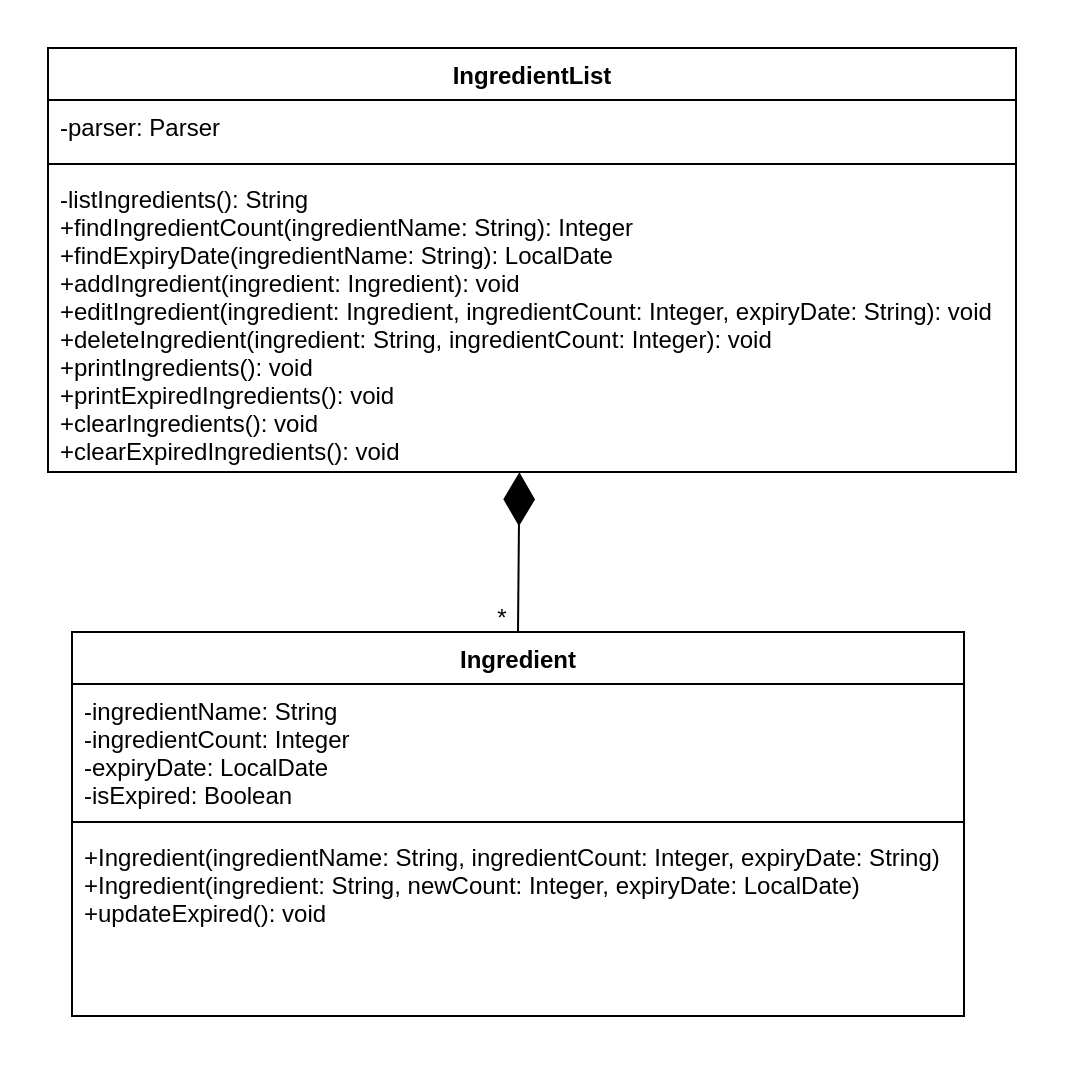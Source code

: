 <mxfile version="20.8.10" type="device"><diagram name="Page-1" id="iIjgThHYcFBI7fSDfPCQ"><mxGraphModel dx="1036" dy="614" grid="0" gridSize="10" guides="1" tooltips="1" connect="1" arrows="1" fold="1" page="1" pageScale="1" pageWidth="1169" pageHeight="827" math="0" shadow="0"><root><mxCell id="0"/><mxCell id="1" parent="0"/><mxCell id="VydAYQmRPZyjYDGz60gy-2" value="" style="rounded=0;whiteSpace=wrap;html=1;strokeColor=none;" vertex="1" parent="1"><mxGeometry x="199" y="182" width="537" height="534" as="geometry"/></mxCell><mxCell id="8fiMyOy6zMDmhauH4YXm-1" value="IngredientList" style="swimlane;fontStyle=1;align=center;verticalAlign=top;childLayout=stackLayout;horizontal=1;startSize=26;horizontalStack=0;resizeParent=1;resizeParentMax=0;resizeLast=0;collapsible=1;marginBottom=0;" parent="1" vertex="1"><mxGeometry x="223" y="206" width="484" height="212" as="geometry"/></mxCell><mxCell id="8fiMyOy6zMDmhauH4YXm-2" value="-parser: Parser" style="text;strokeColor=none;fillColor=none;align=left;verticalAlign=top;spacingLeft=4;spacingRight=4;overflow=hidden;rotatable=0;points=[[0,0.5],[1,0.5]];portConstraint=eastwest;" parent="8fiMyOy6zMDmhauH4YXm-1" vertex="1"><mxGeometry y="26" width="484" height="28" as="geometry"/></mxCell><mxCell id="8fiMyOy6zMDmhauH4YXm-3" value="" style="line;strokeWidth=1;fillColor=none;align=left;verticalAlign=middle;spacingTop=-1;spacingLeft=3;spacingRight=3;rotatable=0;labelPosition=right;points=[];portConstraint=eastwest;strokeColor=inherit;" parent="8fiMyOy6zMDmhauH4YXm-1" vertex="1"><mxGeometry y="54" width="484" height="8" as="geometry"/></mxCell><mxCell id="8fiMyOy6zMDmhauH4YXm-4" value="-listIngredients(): String&#10;+findIngredientCount(ingredientName: String): Integer&#10;+findExpiryDate(ingredientName: String): LocalDate&#10;+addIngredient(ingredient: Ingredient): void&#10;+editIngredient(ingredient: Ingredient, ingredientCount: Integer, expiryDate: String): void&#10;+deleteIngredient(ingredient: String, ingredientCount: Integer): void&#10;+printIngredients(): void&#10;+printExpiredIngredients(): void&#10;+clearIngredients(): void&#10;+clearExpiredIngredients(): void" style="text;strokeColor=none;fillColor=none;align=left;verticalAlign=top;spacingLeft=4;spacingRight=4;overflow=hidden;rotatable=0;points=[[0,0.5],[1,0.5]];portConstraint=eastwest;" parent="8fiMyOy6zMDmhauH4YXm-1" vertex="1"><mxGeometry y="62" width="484" height="150" as="geometry"/></mxCell><mxCell id="8fiMyOy6zMDmhauH4YXm-5" value="Ingredient" style="swimlane;fontStyle=1;align=center;verticalAlign=top;childLayout=stackLayout;horizontal=1;startSize=26;horizontalStack=0;resizeParent=1;resizeParentMax=0;resizeLast=0;collapsible=1;marginBottom=0;" parent="1" vertex="1"><mxGeometry x="235" y="498" width="446" height="192" as="geometry"/></mxCell><mxCell id="8fiMyOy6zMDmhauH4YXm-6" value="-ingredientName: String&#10;-ingredientCount: Integer&#10;-expiryDate: LocalDate&#10;-isExpired: Boolean" style="text;strokeColor=none;fillColor=none;align=left;verticalAlign=top;spacingLeft=4;spacingRight=4;overflow=hidden;rotatable=0;points=[[0,0.5],[1,0.5]];portConstraint=eastwest;" parent="8fiMyOy6zMDmhauH4YXm-5" vertex="1"><mxGeometry y="26" width="446" height="65" as="geometry"/></mxCell><mxCell id="8fiMyOy6zMDmhauH4YXm-7" value="" style="line;strokeWidth=1;fillColor=none;align=left;verticalAlign=middle;spacingTop=-1;spacingLeft=3;spacingRight=3;rotatable=0;labelPosition=right;points=[];portConstraint=eastwest;strokeColor=inherit;" parent="8fiMyOy6zMDmhauH4YXm-5" vertex="1"><mxGeometry y="91" width="446" height="8" as="geometry"/></mxCell><mxCell id="8fiMyOy6zMDmhauH4YXm-8" value="+Ingredient(ingredientName: String, ingredientCount: Integer, expiryDate: String)&#10;+Ingredient(ingredient: String, newCount: Integer, expiryDate: LocalDate)&#10;+updateExpired(): void" style="text;strokeColor=none;fillColor=none;align=left;verticalAlign=top;spacingLeft=4;spacingRight=4;overflow=hidden;rotatable=0;points=[[0,0.5],[1,0.5]];portConstraint=eastwest;" parent="8fiMyOy6zMDmhauH4YXm-5" vertex="1"><mxGeometry y="99" width="446" height="93" as="geometry"/></mxCell><mxCell id="8fiMyOy6zMDmhauH4YXm-11" value="" style="endArrow=diamondThin;endFill=1;endSize=24;html=1;rounded=0;exitX=0.5;exitY=0;exitDx=0;exitDy=0;entryX=0.487;entryY=1.001;entryDx=0;entryDy=0;entryPerimeter=0;" parent="1" source="8fiMyOy6zMDmhauH4YXm-5" target="8fiMyOy6zMDmhauH4YXm-4" edge="1"><mxGeometry width="160" relative="1" as="geometry"><mxPoint x="381" y="474" as="sourcePoint"/><mxPoint x="541" y="474" as="targetPoint"/></mxGeometry></mxCell><mxCell id="IbI1SwvA8u9Bm7bYVcOe-1" value="*" style="text;html=1;strokeColor=none;fillColor=none;align=center;verticalAlign=middle;whiteSpace=wrap;rounded=0;" parent="1" vertex="1"><mxGeometry x="420" y="476" width="60" height="30" as="geometry"/></mxCell></root></mxGraphModel></diagram></mxfile>